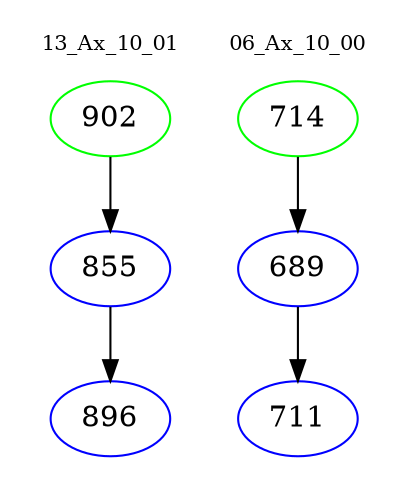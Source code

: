digraph{
subgraph cluster_0 {
color = white
label = "13_Ax_10_01";
fontsize=10;
T0_902 [label="902", color="green"]
T0_902 -> T0_855 [color="black"]
T0_855 [label="855", color="blue"]
T0_855 -> T0_896 [color="black"]
T0_896 [label="896", color="blue"]
}
subgraph cluster_1 {
color = white
label = "06_Ax_10_00";
fontsize=10;
T1_714 [label="714", color="green"]
T1_714 -> T1_689 [color="black"]
T1_689 [label="689", color="blue"]
T1_689 -> T1_711 [color="black"]
T1_711 [label="711", color="blue"]
}
}
